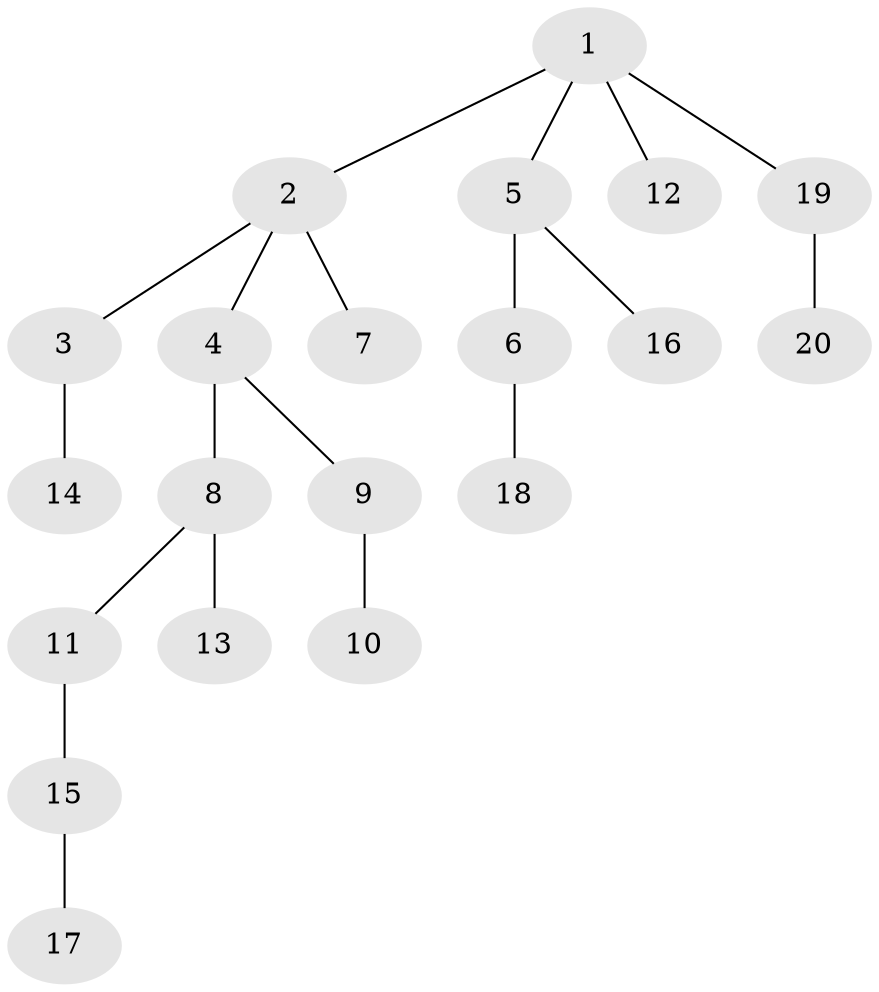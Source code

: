 // Generated by graph-tools (version 1.1) at 2025/46/02/15/25 05:46:28]
// undirected, 20 vertices, 19 edges
graph export_dot {
graph [start="1"]
  node [color=gray90,style=filled];
  1;
  2;
  3;
  4;
  5;
  6;
  7;
  8;
  9;
  10;
  11;
  12;
  13;
  14;
  15;
  16;
  17;
  18;
  19;
  20;
  1 -- 2;
  1 -- 5;
  1 -- 12;
  1 -- 19;
  2 -- 3;
  2 -- 4;
  2 -- 7;
  3 -- 14;
  4 -- 8;
  4 -- 9;
  5 -- 6;
  5 -- 16;
  6 -- 18;
  8 -- 11;
  8 -- 13;
  9 -- 10;
  11 -- 15;
  15 -- 17;
  19 -- 20;
}

